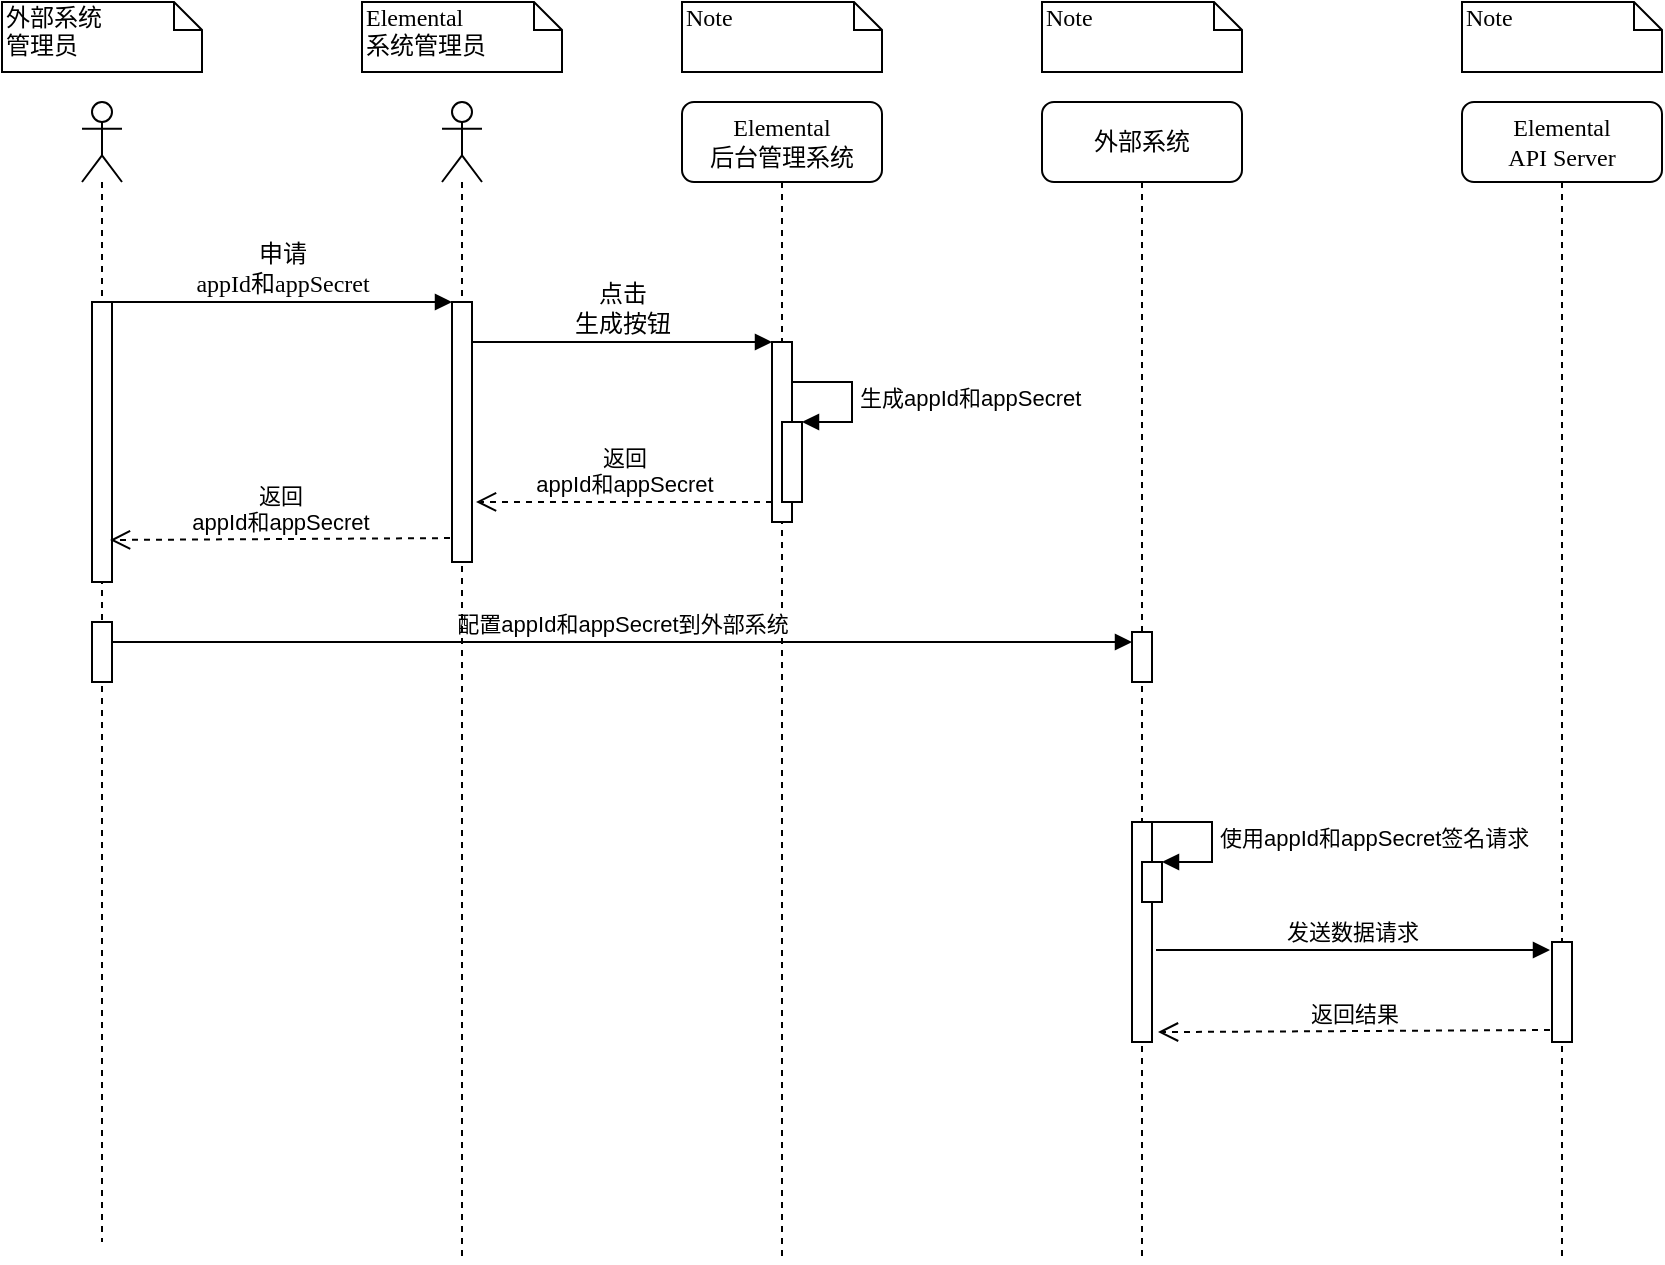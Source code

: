 <mxfile version="16.2.4" type="github">
  <diagram name="Page-1" id="13e1069c-82ec-6db2-03f1-153e76fe0fe0">
    <mxGraphModel dx="1426" dy="769" grid="1" gridSize="10" guides="1" tooltips="1" connect="1" arrows="1" fold="1" page="1" pageScale="1" pageWidth="1100" pageHeight="850" background="none" math="0" shadow="0">
      <root>
        <mxCell id="0" />
        <mxCell id="1" parent="0" />
        <mxCell id="7baba1c4bc27f4b0-3" value="&lt;span&gt;Elemental&lt;/span&gt;&lt;br&gt;&lt;span&gt;后台管理系统&lt;/span&gt;" style="shape=umlLifeline;perimeter=lifelinePerimeter;whiteSpace=wrap;html=1;container=1;collapsible=0;recursiveResize=0;outlineConnect=0;rounded=1;shadow=0;comic=0;labelBackgroundColor=none;strokeWidth=1;fontFamily=Verdana;fontSize=12;align=center;" parent="1" vertex="1">
          <mxGeometry x="400" y="80" width="100" height="580" as="geometry" />
        </mxCell>
        <mxCell id="7baba1c4bc27f4b0-13" value="" style="html=1;points=[];perimeter=orthogonalPerimeter;rounded=0;shadow=0;comic=0;labelBackgroundColor=none;strokeWidth=1;fontFamily=Verdana;fontSize=12;align=center;" parent="7baba1c4bc27f4b0-3" vertex="1">
          <mxGeometry x="45" y="120" width="10" height="90" as="geometry" />
        </mxCell>
        <mxCell id="xff1_yttpSl-KTZtrj1X-2" value="" style="html=1;points=[];perimeter=orthogonalPerimeter;" vertex="1" parent="7baba1c4bc27f4b0-3">
          <mxGeometry x="50" y="160" width="10" height="40" as="geometry" />
        </mxCell>
        <mxCell id="xff1_yttpSl-KTZtrj1X-3" value="生成appId和appSecret" style="edgeStyle=orthogonalEdgeStyle;html=1;align=left;spacingLeft=2;endArrow=block;rounded=0;entryX=1;entryY=0;" edge="1" target="xff1_yttpSl-KTZtrj1X-2" parent="7baba1c4bc27f4b0-3">
          <mxGeometry relative="1" as="geometry">
            <mxPoint x="55" y="140" as="sourcePoint" />
            <Array as="points">
              <mxPoint x="85" y="140" />
            </Array>
          </mxGeometry>
        </mxCell>
        <mxCell id="xff1_yttpSl-KTZtrj1X-11" value="返回&lt;br&gt;appId和appSecret" style="html=1;verticalAlign=bottom;endArrow=open;dashed=1;endSize=8;rounded=0;entryX=1.2;entryY=0.769;entryDx=0;entryDy=0;entryPerimeter=0;" edge="1" parent="7baba1c4bc27f4b0-3" target="xff1_yttpSl-KTZtrj1X-10">
          <mxGeometry relative="1" as="geometry">
            <mxPoint x="45" y="200" as="sourcePoint" />
            <mxPoint x="-35" y="200" as="targetPoint" />
          </mxGeometry>
        </mxCell>
        <mxCell id="7baba1c4bc27f4b0-4" value="&lt;span&gt;外部系统&lt;/span&gt;" style="shape=umlLifeline;perimeter=lifelinePerimeter;whiteSpace=wrap;html=1;container=1;collapsible=0;recursiveResize=0;outlineConnect=0;rounded=1;shadow=0;comic=0;labelBackgroundColor=none;strokeWidth=1;fontFamily=Verdana;fontSize=12;align=center;" parent="1" vertex="1">
          <mxGeometry x="580" y="80" width="100" height="580" as="geometry" />
        </mxCell>
        <mxCell id="xff1_yttpSl-KTZtrj1X-19" value="" style="html=1;points=[];perimeter=orthogonalPerimeter;" vertex="1" parent="7baba1c4bc27f4b0-4">
          <mxGeometry x="45" y="265" width="10" height="25" as="geometry" />
        </mxCell>
        <mxCell id="xff1_yttpSl-KTZtrj1X-21" value="配置appId和appSecret到外部系统" style="html=1;verticalAlign=bottom;endArrow=block;rounded=0;exitX=1;exitY=0.333;exitDx=0;exitDy=0;exitPerimeter=0;" edge="1" parent="7baba1c4bc27f4b0-4" source="xff1_yttpSl-KTZtrj1X-15">
          <mxGeometry width="80" relative="1" as="geometry">
            <mxPoint x="-450" y="270" as="sourcePoint" />
            <mxPoint x="45" y="270" as="targetPoint" />
          </mxGeometry>
        </mxCell>
        <mxCell id="7baba1c4bc27f4b0-5" value="&lt;span&gt;Elemental&lt;/span&gt;&lt;br&gt;&lt;span&gt;API Server&lt;/span&gt;" style="shape=umlLifeline;perimeter=lifelinePerimeter;whiteSpace=wrap;html=1;container=1;collapsible=0;recursiveResize=0;outlineConnect=0;rounded=1;shadow=0;comic=0;labelBackgroundColor=none;strokeWidth=1;fontFamily=Verdana;fontSize=12;align=center;" parent="1" vertex="1">
          <mxGeometry x="790" y="80" width="100" height="580" as="geometry" />
        </mxCell>
        <mxCell id="xff1_yttpSl-KTZtrj1X-22" value="" style="html=1;points=[];perimeter=orthogonalPerimeter;" vertex="1" parent="7baba1c4bc27f4b0-5">
          <mxGeometry x="45" y="420" width="10" height="50" as="geometry" />
        </mxCell>
        <mxCell id="7baba1c4bc27f4b0-22" value="" style="html=1;points=[];perimeter=orthogonalPerimeter;rounded=0;shadow=0;comic=0;labelBackgroundColor=none;strokeWidth=1;fontFamily=Verdana;fontSize=12;align=center;" parent="1" vertex="1">
          <mxGeometry x="625" y="440" width="10" height="110" as="geometry" />
        </mxCell>
        <mxCell id="7baba1c4bc27f4b0-11" value="申请&lt;br&gt;appId和appSecret" style="html=1;verticalAlign=bottom;endArrow=block;entryX=0;entryY=0;labelBackgroundColor=none;fontFamily=Verdana;fontSize=12;edgeStyle=elbowEdgeStyle;elbow=vertical;" parent="1" edge="1">
          <mxGeometry relative="1" as="geometry">
            <mxPoint x="115" y="180" as="sourcePoint" />
            <mxPoint x="285" y="180" as="targetPoint" />
          </mxGeometry>
        </mxCell>
        <mxCell id="7baba1c4bc27f4b0-14" value="点击&lt;br&gt;生成按钮" style="html=1;verticalAlign=bottom;endArrow=block;entryX=0;entryY=0;labelBackgroundColor=none;fontFamily=Verdana;fontSize=12;edgeStyle=elbowEdgeStyle;elbow=vertical;" parent="1" target="7baba1c4bc27f4b0-13" edge="1">
          <mxGeometry relative="1" as="geometry">
            <mxPoint x="295" y="200" as="sourcePoint" />
          </mxGeometry>
        </mxCell>
        <mxCell id="7baba1c4bc27f4b0-40" value="&lt;span style=&quot;font-family: &amp;#34;helvetica&amp;#34; ; text-align: center&quot;&gt;外部系统&lt;br&gt;管理员&lt;/span&gt;" style="shape=note;whiteSpace=wrap;html=1;size=14;verticalAlign=top;align=left;spacingTop=-6;rounded=0;shadow=0;comic=0;labelBackgroundColor=none;strokeWidth=1;fontFamily=Verdana;fontSize=12" parent="1" vertex="1">
          <mxGeometry x="60" y="30" width="100" height="35" as="geometry" />
        </mxCell>
        <mxCell id="7baba1c4bc27f4b0-41" value="&lt;span style=&quot;text-align: center&quot;&gt;Elemental&lt;/span&gt;&lt;br style=&quot;text-align: center&quot;&gt;&lt;span style=&quot;text-align: center&quot;&gt;系统管理员&lt;/span&gt;" style="shape=note;whiteSpace=wrap;html=1;size=14;verticalAlign=top;align=left;spacingTop=-6;rounded=0;shadow=0;comic=0;labelBackgroundColor=none;strokeWidth=1;fontFamily=Verdana;fontSize=12" parent="1" vertex="1">
          <mxGeometry x="240" y="30" width="100" height="35" as="geometry" />
        </mxCell>
        <mxCell id="7baba1c4bc27f4b0-42" value="Note" style="shape=note;whiteSpace=wrap;html=1;size=14;verticalAlign=top;align=left;spacingTop=-6;rounded=0;shadow=0;comic=0;labelBackgroundColor=none;strokeWidth=1;fontFamily=Verdana;fontSize=12" parent="1" vertex="1">
          <mxGeometry x="400" y="30" width="100" height="35" as="geometry" />
        </mxCell>
        <mxCell id="7baba1c4bc27f4b0-43" value="Note" style="shape=note;whiteSpace=wrap;html=1;size=14;verticalAlign=top;align=left;spacingTop=-6;rounded=0;shadow=0;comic=0;labelBackgroundColor=none;strokeWidth=1;fontFamily=Verdana;fontSize=12" parent="1" vertex="1">
          <mxGeometry x="580" y="30" width="100" height="35" as="geometry" />
        </mxCell>
        <mxCell id="7baba1c4bc27f4b0-44" value="Note" style="shape=note;whiteSpace=wrap;html=1;size=14;verticalAlign=top;align=left;spacingTop=-6;rounded=0;shadow=0;comic=0;labelBackgroundColor=none;strokeWidth=1;fontFamily=Verdana;fontSize=12" parent="1" vertex="1">
          <mxGeometry x="790" y="30" width="100" height="35" as="geometry" />
        </mxCell>
        <mxCell id="xff1_yttpSl-KTZtrj1X-7" value="" style="shape=umlLifeline;participant=umlActor;perimeter=lifelinePerimeter;whiteSpace=wrap;html=1;container=1;collapsible=0;recursiveResize=0;verticalAlign=top;spacingTop=36;outlineConnect=0;" vertex="1" parent="1">
          <mxGeometry x="100" y="80" width="20" height="570" as="geometry" />
        </mxCell>
        <mxCell id="xff1_yttpSl-KTZtrj1X-8" value="" style="html=1;points=[];perimeter=orthogonalPerimeter;" vertex="1" parent="xff1_yttpSl-KTZtrj1X-7">
          <mxGeometry x="5" y="100" width="10" height="140" as="geometry" />
        </mxCell>
        <mxCell id="xff1_yttpSl-KTZtrj1X-15" value="" style="html=1;points=[];perimeter=orthogonalPerimeter;" vertex="1" parent="xff1_yttpSl-KTZtrj1X-7">
          <mxGeometry x="5" y="260" width="10" height="30" as="geometry" />
        </mxCell>
        <mxCell id="xff1_yttpSl-KTZtrj1X-9" value="" style="shape=umlLifeline;participant=umlActor;perimeter=lifelinePerimeter;whiteSpace=wrap;html=1;container=1;collapsible=0;recursiveResize=0;verticalAlign=top;spacingTop=36;outlineConnect=0;" vertex="1" parent="1">
          <mxGeometry x="280" y="80" width="20" height="580" as="geometry" />
        </mxCell>
        <mxCell id="xff1_yttpSl-KTZtrj1X-10" value="" style="html=1;points=[];perimeter=orthogonalPerimeter;" vertex="1" parent="xff1_yttpSl-KTZtrj1X-9">
          <mxGeometry x="5" y="100" width="10" height="130" as="geometry" />
        </mxCell>
        <mxCell id="xff1_yttpSl-KTZtrj1X-12" value="返回&lt;br&gt;appId和appSecret" style="html=1;verticalAlign=bottom;endArrow=open;dashed=1;endSize=8;rounded=0;entryX=0.9;entryY=0.85;entryDx=0;entryDy=0;entryPerimeter=0;exitX=-0.1;exitY=0.908;exitDx=0;exitDy=0;exitPerimeter=0;" edge="1" parent="1" source="xff1_yttpSl-KTZtrj1X-10" target="xff1_yttpSl-KTZtrj1X-8">
          <mxGeometry relative="1" as="geometry">
            <mxPoint x="280" y="299" as="sourcePoint" />
            <mxPoint x="200" y="300" as="targetPoint" />
          </mxGeometry>
        </mxCell>
        <mxCell id="xff1_yttpSl-KTZtrj1X-23" value="" style="html=1;points=[];perimeter=orthogonalPerimeter;" vertex="1" parent="1">
          <mxGeometry x="630" y="460" width="10" height="20" as="geometry" />
        </mxCell>
        <mxCell id="xff1_yttpSl-KTZtrj1X-24" value="使用appId和appSecret签名请求" style="edgeStyle=orthogonalEdgeStyle;html=1;align=left;spacingLeft=2;endArrow=block;rounded=0;entryX=1;entryY=0;" edge="1" target="xff1_yttpSl-KTZtrj1X-23" parent="1">
          <mxGeometry relative="1" as="geometry">
            <mxPoint x="635" y="440" as="sourcePoint" />
            <Array as="points">
              <mxPoint x="665" y="440" />
            </Array>
          </mxGeometry>
        </mxCell>
        <mxCell id="xff1_yttpSl-KTZtrj1X-25" value="发送数据请求" style="html=1;verticalAlign=bottom;endArrow=block;rounded=0;exitX=1.2;exitY=0.582;exitDx=0;exitDy=0;exitPerimeter=0;entryX=-0.1;entryY=0.08;entryDx=0;entryDy=0;entryPerimeter=0;" edge="1" parent="1" source="7baba1c4bc27f4b0-22" target="xff1_yttpSl-KTZtrj1X-22">
          <mxGeometry width="80" relative="1" as="geometry">
            <mxPoint x="635" y="490" as="sourcePoint" />
            <mxPoint x="830" y="504" as="targetPoint" />
          </mxGeometry>
        </mxCell>
        <mxCell id="xff1_yttpSl-KTZtrj1X-26" value="返回结果" style="html=1;verticalAlign=bottom;endArrow=open;dashed=1;endSize=8;rounded=0;exitX=-0.1;exitY=0.88;exitDx=0;exitDy=0;exitPerimeter=0;entryX=1.3;entryY=0.955;entryDx=0;entryDy=0;entryPerimeter=0;" edge="1" parent="1" source="xff1_yttpSl-KTZtrj1X-22" target="7baba1c4bc27f4b0-22">
          <mxGeometry relative="1" as="geometry">
            <mxPoint x="835" y="534" as="sourcePoint" />
            <mxPoint x="640" y="544" as="targetPoint" />
          </mxGeometry>
        </mxCell>
      </root>
    </mxGraphModel>
  </diagram>
</mxfile>
